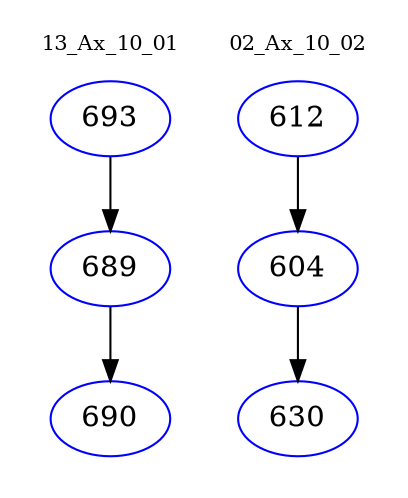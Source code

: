 digraph{
subgraph cluster_0 {
color = white
label = "13_Ax_10_01";
fontsize=10;
T0_693 [label="693", color="blue"]
T0_693 -> T0_689 [color="black"]
T0_689 [label="689", color="blue"]
T0_689 -> T0_690 [color="black"]
T0_690 [label="690", color="blue"]
}
subgraph cluster_1 {
color = white
label = "02_Ax_10_02";
fontsize=10;
T1_612 [label="612", color="blue"]
T1_612 -> T1_604 [color="black"]
T1_604 [label="604", color="blue"]
T1_604 -> T1_630 [color="black"]
T1_630 [label="630", color="blue"]
}
}
